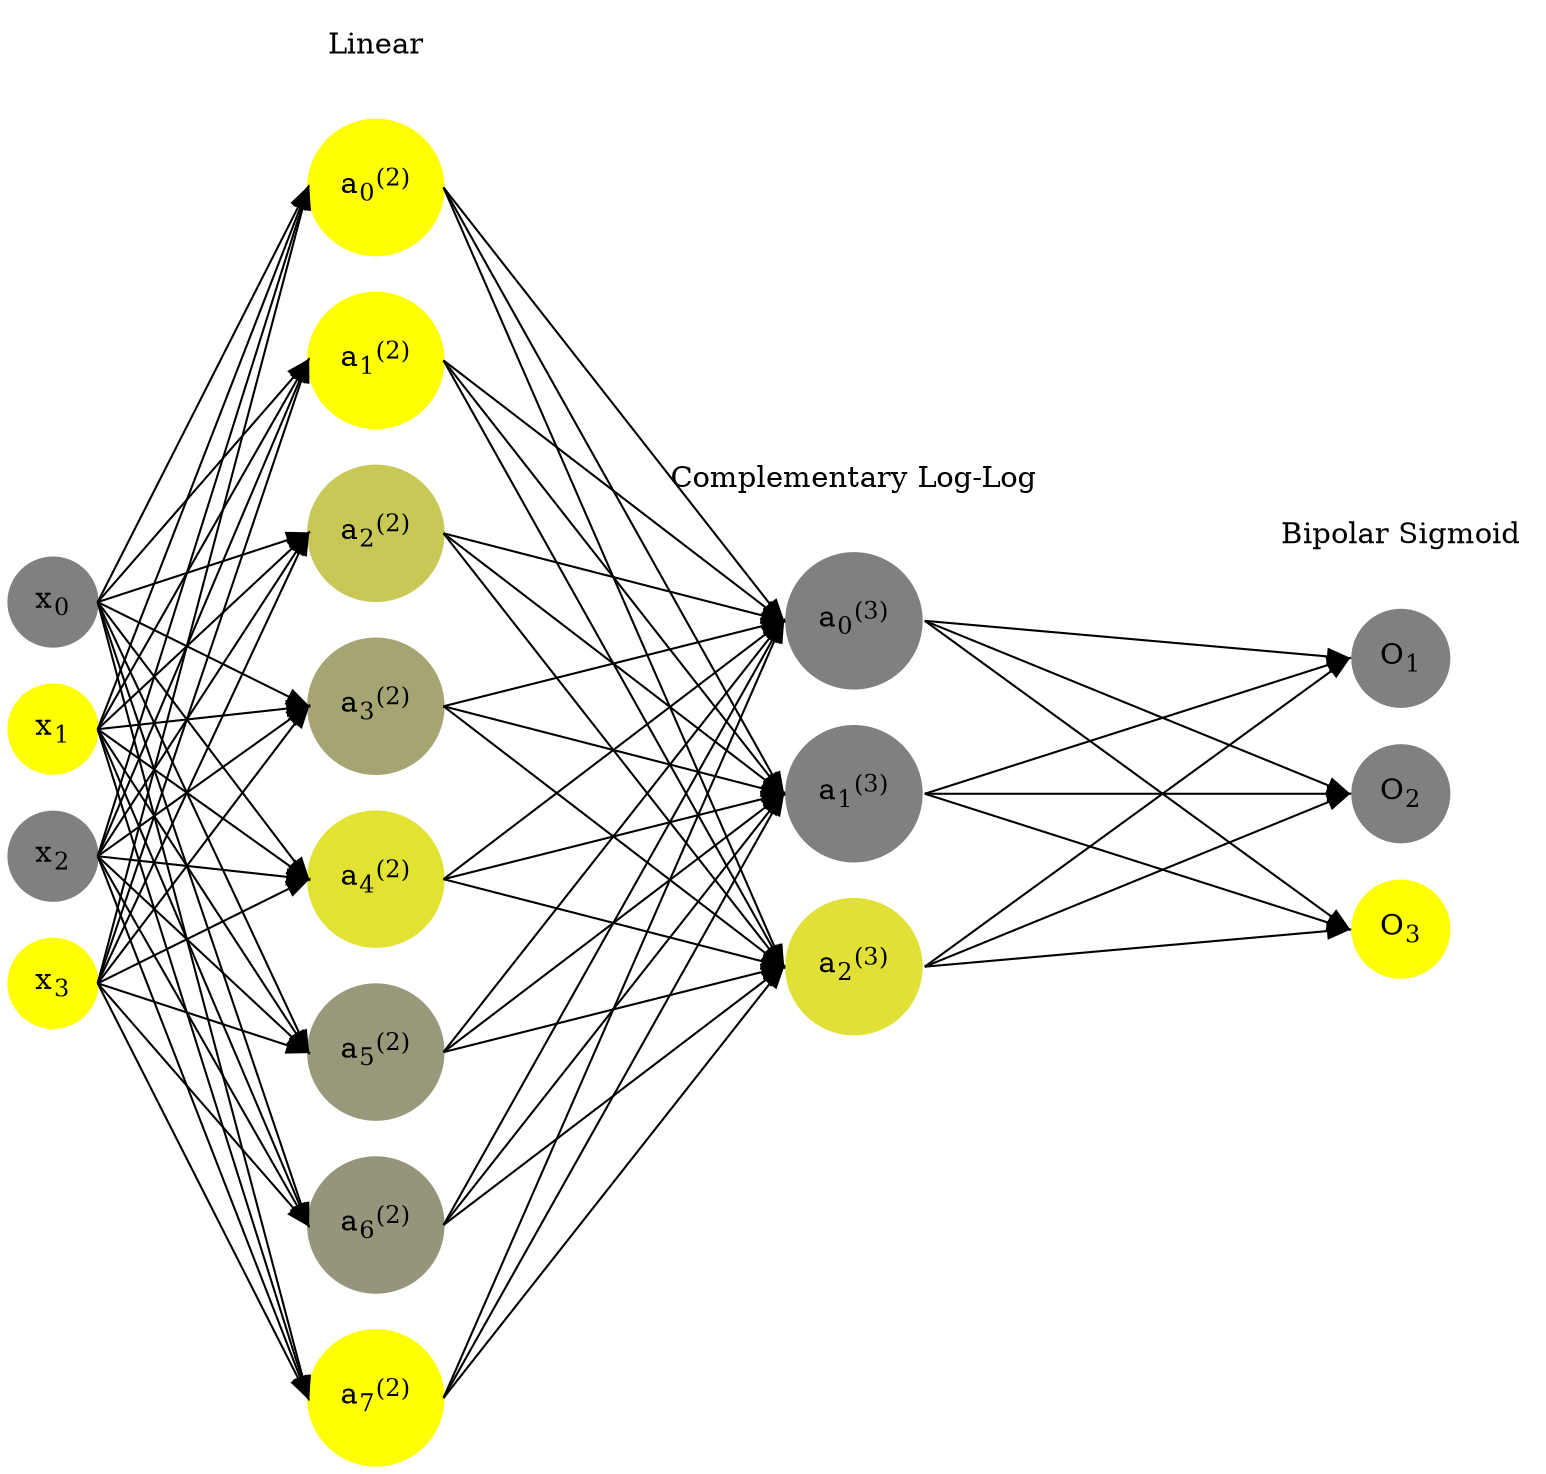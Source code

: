 digraph G {
	rankdir = LR;
	splines=false;
	edge[style=invis];
	ranksep= 1.4;
	{
	node [shape=circle, color="0.1667, 0.0, 0.5", style=filled, fillcolor="0.1667, 0.0, 0.5"];
	x0 [label=<x<sub>0</sub>>];
	}
	{
	node [shape=circle, color="0.1667, 1.0, 1.0", style=filled, fillcolor="0.1667, 1.0, 1.0"];
	x1 [label=<x<sub>1</sub>>];
	}
	{
	node [shape=circle, color="0.1667, 0.0, 0.5", style=filled, fillcolor="0.1667, 0.0, 0.5"];
	x2 [label=<x<sub>2</sub>>];
	}
	{
	node [shape=circle, color="0.1667, 1.0, 1.0", style=filled, fillcolor="0.1667, 1.0, 1.0"];
	x3 [label=<x<sub>3</sub>>];
	}
	{
	node [shape=circle, color="0.1667, 2.394435, 1.697217", style=filled, fillcolor="0.1667, 2.394435, 1.697217"];
	a02 [label=<a<sub>0</sub><sup>(2)</sup>>];
	}
	{
	node [shape=circle, color="0.1667, 1.444725, 1.222362", style=filled, fillcolor="0.1667, 1.444725, 1.222362"];
	a12 [label=<a<sub>1</sub><sup>(2)</sup>>];
	}
	{
	node [shape=circle, color="0.1667, 0.565520, 0.782760", style=filled, fillcolor="0.1667, 0.565520, 0.782760"];
	a22 [label=<a<sub>2</sub><sup>(2)</sup>>];
	}
	{
	node [shape=circle, color="0.1667, 0.296749, 0.648374", style=filled, fillcolor="0.1667, 0.296749, 0.648374"];
	a32 [label=<a<sub>3</sub><sup>(2)</sup>>];
	}
	{
	node [shape=circle, color="0.1667, 0.773120, 0.886560", style=filled, fillcolor="0.1667, 0.773120, 0.886560"];
	a42 [label=<a<sub>4</sub><sup>(2)</sup>>];
	}
	{
	node [shape=circle, color="0.1667, 0.192052, 0.596026", style=filled, fillcolor="0.1667, 0.192052, 0.596026"];
	a52 [label=<a<sub>5</sub><sup>(2)</sup>>];
	}
	{
	node [shape=circle, color="0.1667, 0.171681, 0.585840", style=filled, fillcolor="0.1667, 0.171681, 0.585840"];
	a62 [label=<a<sub>6</sub><sup>(2)</sup>>];
	}
	{
	node [shape=circle, color="0.1667, 1.278276, 1.139138", style=filled, fillcolor="0.1667, 1.278276, 1.139138"];
	a72 [label=<a<sub>7</sub><sup>(2)</sup>>];
	}
	{
	node [shape=circle, color="0.1667, 0.003189, 0.501595", style=filled, fillcolor="0.1667, 0.003189, 0.501595"];
	a03 [label=<a<sub>0</sub><sup>(3)</sup>>];
	}
	{
	node [shape=circle, color="0.1667, 0.000004, 0.500002", style=filled, fillcolor="0.1667, 0.000004, 0.500002"];
	a13 [label=<a<sub>1</sub><sup>(3)</sup>>];
	}
	{
	node [shape=circle, color="0.1667, 0.755116, 0.877558", style=filled, fillcolor="0.1667, 0.755116, 0.877558"];
	a23 [label=<a<sub>2</sub><sup>(3)</sup>>];
	}
	{
	node [shape=circle, color="0.1667, 0.0, 0.5", style=filled, fillcolor="0.1667, 0.0, 0.5"];
	O1 [label=<O<sub>1</sub>>];
	}
	{
	node [shape=circle, color="0.1667, 0.0, 0.5", style=filled, fillcolor="0.1667, 0.0, 0.5"];
	O2 [label=<O<sub>2</sub>>];
	}
	{
	node [shape=circle, color="0.1667, 1.0, 1.0", style=filled, fillcolor="0.1667, 1.0, 1.0"];
	O3 [label=<O<sub>3</sub>>];
	}
	{
	rank=same;
	x0->x1->x2->x3;
	}
	{
	rank=same;
	a02->a12->a22->a32->a42->a52->a62->a72;
	}
	{
	rank=same;
	a03->a13->a23;
	}
	{
	rank=same;
	O1->O2->O3;
	}
	l1 [shape=plaintext,label="Linear"];
	l1->a02;
	{rank=same; l1;a02};
	l2 [shape=plaintext,label="Complementary Log-Log"];
	l2->a03;
	{rank=same; l2;a03};
	l3 [shape=plaintext,label="Bipolar Sigmoid"];
	l3->O1;
	{rank=same; l3;O1};
edge[style=solid, tailport=e, headport=w];
	{x0;x1;x2;x3} -> {a02;a12;a22;a32;a42;a52;a62;a72};
	{a02;a12;a22;a32;a42;a52;a62;a72} -> {a03;a13;a23};
	{a03;a13;a23} -> {O1,O2,O3};
}